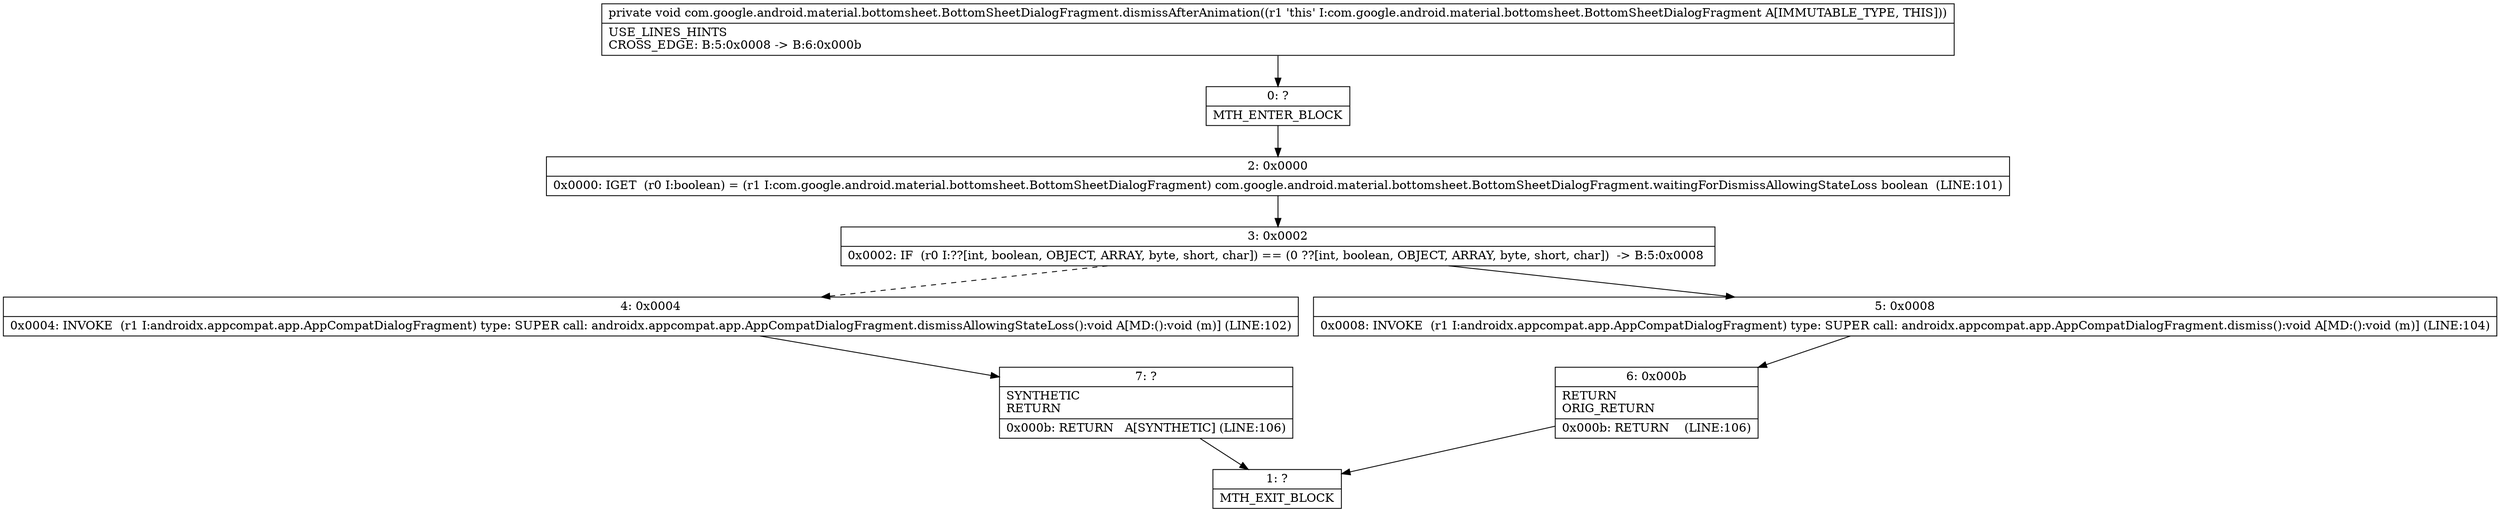 digraph "CFG forcom.google.android.material.bottomsheet.BottomSheetDialogFragment.dismissAfterAnimation()V" {
Node_0 [shape=record,label="{0\:\ ?|MTH_ENTER_BLOCK\l}"];
Node_2 [shape=record,label="{2\:\ 0x0000|0x0000: IGET  (r0 I:boolean) = (r1 I:com.google.android.material.bottomsheet.BottomSheetDialogFragment) com.google.android.material.bottomsheet.BottomSheetDialogFragment.waitingForDismissAllowingStateLoss boolean  (LINE:101)\l}"];
Node_3 [shape=record,label="{3\:\ 0x0002|0x0002: IF  (r0 I:??[int, boolean, OBJECT, ARRAY, byte, short, char]) == (0 ??[int, boolean, OBJECT, ARRAY, byte, short, char])  \-\> B:5:0x0008 \l}"];
Node_4 [shape=record,label="{4\:\ 0x0004|0x0004: INVOKE  (r1 I:androidx.appcompat.app.AppCompatDialogFragment) type: SUPER call: androidx.appcompat.app.AppCompatDialogFragment.dismissAllowingStateLoss():void A[MD:():void (m)] (LINE:102)\l}"];
Node_7 [shape=record,label="{7\:\ ?|SYNTHETIC\lRETURN\l|0x000b: RETURN   A[SYNTHETIC] (LINE:106)\l}"];
Node_1 [shape=record,label="{1\:\ ?|MTH_EXIT_BLOCK\l}"];
Node_5 [shape=record,label="{5\:\ 0x0008|0x0008: INVOKE  (r1 I:androidx.appcompat.app.AppCompatDialogFragment) type: SUPER call: androidx.appcompat.app.AppCompatDialogFragment.dismiss():void A[MD:():void (m)] (LINE:104)\l}"];
Node_6 [shape=record,label="{6\:\ 0x000b|RETURN\lORIG_RETURN\l|0x000b: RETURN    (LINE:106)\l}"];
MethodNode[shape=record,label="{private void com.google.android.material.bottomsheet.BottomSheetDialogFragment.dismissAfterAnimation((r1 'this' I:com.google.android.material.bottomsheet.BottomSheetDialogFragment A[IMMUTABLE_TYPE, THIS]))  | USE_LINES_HINTS\lCROSS_EDGE: B:5:0x0008 \-\> B:6:0x000b\l}"];
MethodNode -> Node_0;Node_0 -> Node_2;
Node_2 -> Node_3;
Node_3 -> Node_4[style=dashed];
Node_3 -> Node_5;
Node_4 -> Node_7;
Node_7 -> Node_1;
Node_5 -> Node_6;
Node_6 -> Node_1;
}

